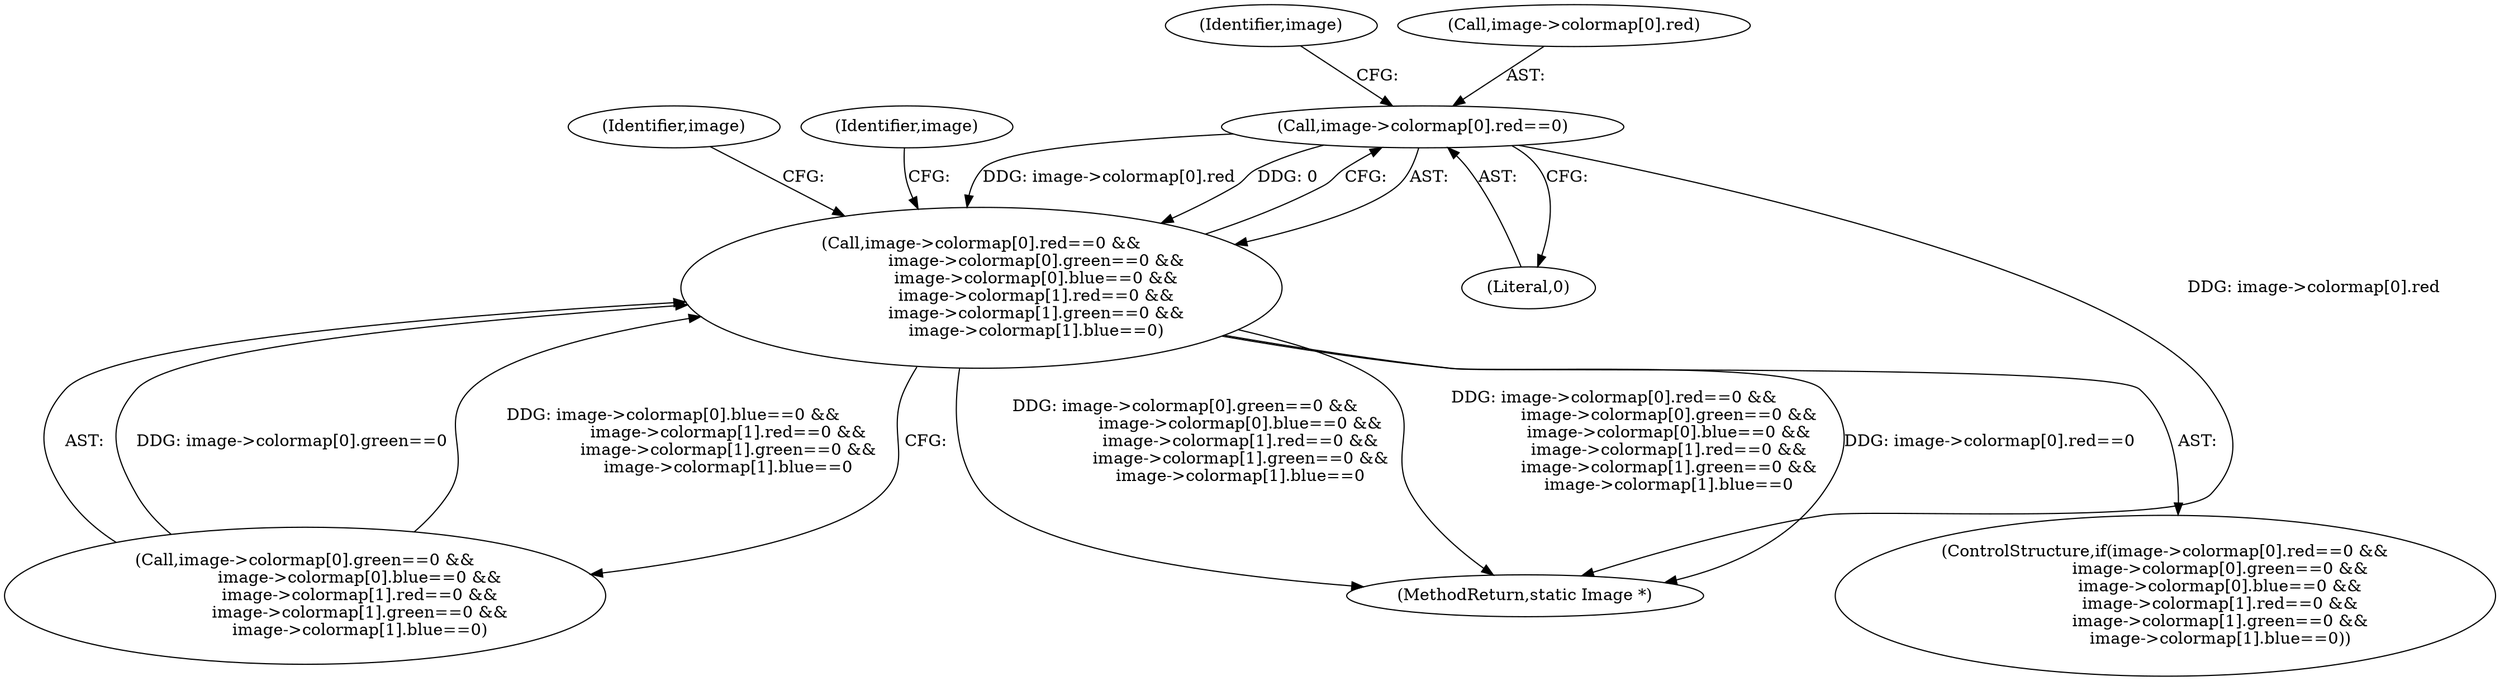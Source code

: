 digraph "0_ImageMagick_4eae304e773bad8a876c3c26fdffac24d4253ae4@pointer" {
"1000964" [label="(Call,image->colormap[0].red==0)"];
"1000963" [label="(Call,image->colormap[0].red==0 &&\n                     image->colormap[0].green==0 &&\n                     image->colormap[0].blue==0 &&\n                     image->colormap[1].red==0 &&\n                     image->colormap[1].green==0 &&\n                     image->colormap[1].blue==0)"];
"1000963" [label="(Call,image->colormap[0].red==0 &&\n                     image->colormap[0].green==0 &&\n                     image->colormap[0].blue==0 &&\n                     image->colormap[1].red==0 &&\n                     image->colormap[1].green==0 &&\n                     image->colormap[1].blue==0)"];
"1000964" [label="(Call,image->colormap[0].red==0)"];
"1000972" [label="(Literal,0)"];
"1001027" [label="(Identifier,image)"];
"1001051" [label="(Identifier,image)"];
"1000978" [label="(Identifier,image)"];
"1000973" [label="(Call,image->colormap[0].green==0 &&\n                     image->colormap[0].blue==0 &&\n                     image->colormap[1].red==0 &&\n                     image->colormap[1].green==0 &&\n                     image->colormap[1].blue==0)"];
"1000965" [label="(Call,image->colormap[0].red)"];
"1001954" [label="(MethodReturn,static Image *)"];
"1000962" [label="(ControlStructure,if(image->colormap[0].red==0 &&\n                     image->colormap[0].green==0 &&\n                     image->colormap[0].blue==0 &&\n                     image->colormap[1].red==0 &&\n                     image->colormap[1].green==0 &&\n                     image->colormap[1].blue==0))"];
"1000964" -> "1000963"  [label="AST: "];
"1000964" -> "1000972"  [label="CFG: "];
"1000965" -> "1000964"  [label="AST: "];
"1000972" -> "1000964"  [label="AST: "];
"1000978" -> "1000964"  [label="CFG: "];
"1000963" -> "1000964"  [label="CFG: "];
"1000964" -> "1001954"  [label="DDG: image->colormap[0].red"];
"1000964" -> "1000963"  [label="DDG: image->colormap[0].red"];
"1000964" -> "1000963"  [label="DDG: 0"];
"1000963" -> "1000962"  [label="AST: "];
"1000963" -> "1000973"  [label="CFG: "];
"1000973" -> "1000963"  [label="AST: "];
"1001027" -> "1000963"  [label="CFG: "];
"1001051" -> "1000963"  [label="CFG: "];
"1000963" -> "1001954"  [label="DDG: image->colormap[0].red==0"];
"1000963" -> "1001954"  [label="DDG: image->colormap[0].green==0 &&\n                     image->colormap[0].blue==0 &&\n                     image->colormap[1].red==0 &&\n                     image->colormap[1].green==0 &&\n                     image->colormap[1].blue==0"];
"1000963" -> "1001954"  [label="DDG: image->colormap[0].red==0 &&\n                     image->colormap[0].green==0 &&\n                     image->colormap[0].blue==0 &&\n                     image->colormap[1].red==0 &&\n                     image->colormap[1].green==0 &&\n                     image->colormap[1].blue==0"];
"1000973" -> "1000963"  [label="DDG: image->colormap[0].green==0"];
"1000973" -> "1000963"  [label="DDG: image->colormap[0].blue==0 &&\n                     image->colormap[1].red==0 &&\n                     image->colormap[1].green==0 &&\n                     image->colormap[1].blue==0"];
}
